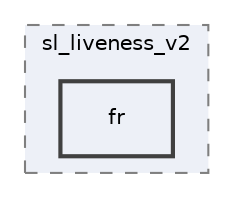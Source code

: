 digraph "app/access_control/sl_liveness_v2/fr"
{
 // INTERACTIVE_SVG=YES
 // LATEX_PDF_SIZE
  bgcolor="transparent";
  edge [fontname="Helvetica",fontsize="10",labelfontname="Helvetica",labelfontsize="10"];
  node [fontname="Helvetica",fontsize="10",shape=record];
  compound=true
  subgraph clusterdir_a740dfbc1e6e7978a035492973ba9030 {
    graph [ bgcolor="#edf0f7", pencolor="grey50", style="filled,dashed,", label="sl_liveness_v2", fontname="Helvetica", fontsize="10", URL="dir_a740dfbc1e6e7978a035492973ba9030.html"]
  dir_6cbffa2fb7d7340f7333884166636456 [shape=box, label="fr", style="filled,bold,", fillcolor="#edf0f7", color="grey25", URL="dir_6cbffa2fb7d7340f7333884166636456.html"];
  }
}
